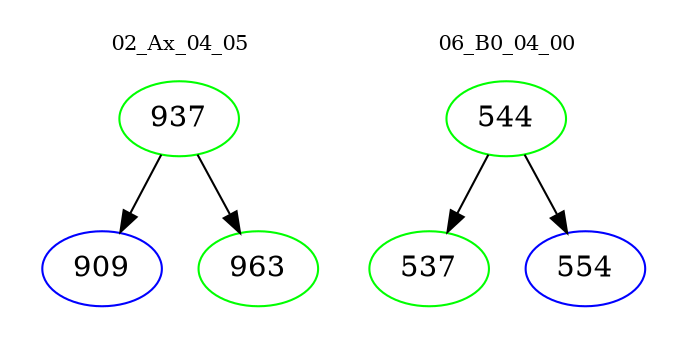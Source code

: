 digraph{
subgraph cluster_0 {
color = white
label = "02_Ax_04_05";
fontsize=10;
T0_937 [label="937", color="green"]
T0_937 -> T0_909 [color="black"]
T0_909 [label="909", color="blue"]
T0_937 -> T0_963 [color="black"]
T0_963 [label="963", color="green"]
}
subgraph cluster_1 {
color = white
label = "06_B0_04_00";
fontsize=10;
T1_544 [label="544", color="green"]
T1_544 -> T1_537 [color="black"]
T1_537 [label="537", color="green"]
T1_544 -> T1_554 [color="black"]
T1_554 [label="554", color="blue"]
}
}
